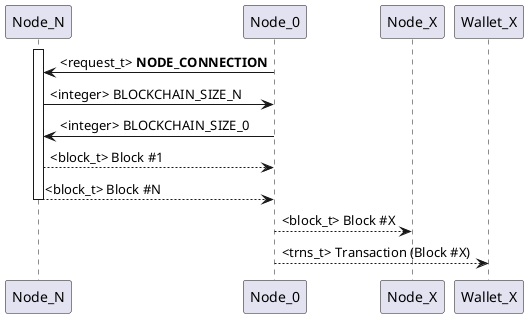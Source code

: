 @startuml
activate Node_N
Node_0 -> Node_N: <request_t> **NODE_CONNECTION**
Node_N -> Node_0: <integer> BLOCKCHAIN_SIZE_N
Node_0 -> Node_N: <integer> BLOCKCHAIN_SIZE_0
Node_0 <-- Node_N: <block_t> Block #1
Node_0 <-- Node_N: <block_t> Block #N
deactivate Node_N
Node_0 --> Node_X: <block_t> Block #X
Node_0 --> Wallet_X: <trns_t> Transaction (Block #X)

@enduml
